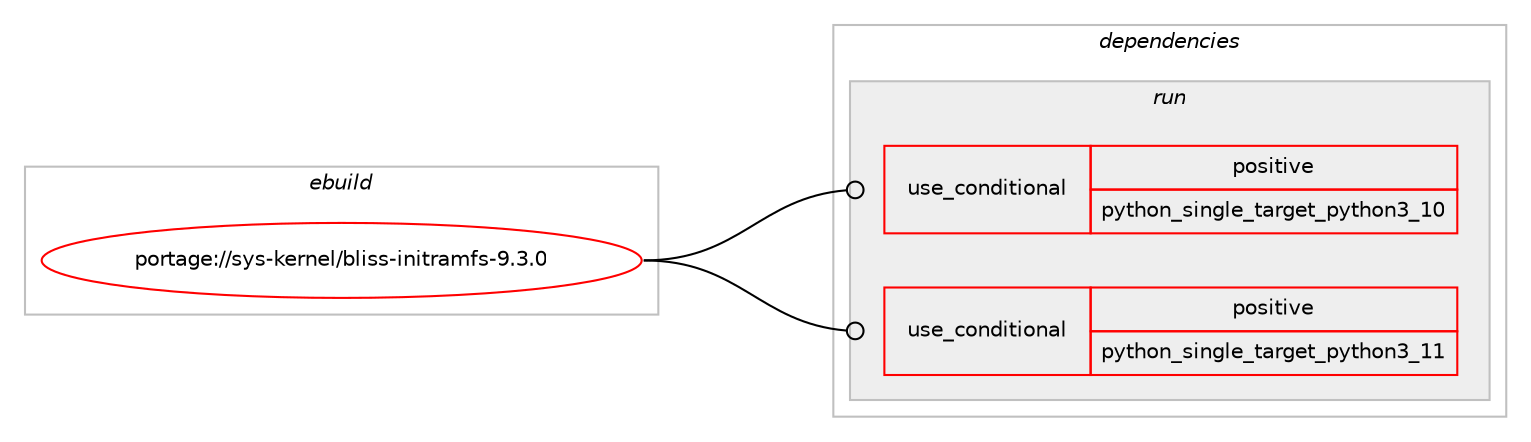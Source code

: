 digraph prolog {

# *************
# Graph options
# *************

newrank=true;
concentrate=true;
compound=true;
graph [rankdir=LR,fontname=Helvetica,fontsize=10,ranksep=1.5];#, ranksep=2.5, nodesep=0.2];
edge  [arrowhead=vee];
node  [fontname=Helvetica,fontsize=10];

# **********
# The ebuild
# **********

subgraph cluster_leftcol {
color=gray;
rank=same;
label=<<i>ebuild</i>>;
id [label="portage://sys-kernel/bliss-initramfs-9.3.0", color=red, width=4, href="../sys-kernel/bliss-initramfs-9.3.0.svg"];
}

# ****************
# The dependencies
# ****************

subgraph cluster_midcol {
color=gray;
label=<<i>dependencies</i>>;
subgraph cluster_compile {
fillcolor="#eeeeee";
style=filled;
label=<<i>compile</i>>;
}
subgraph cluster_compileandrun {
fillcolor="#eeeeee";
style=filled;
label=<<i>compile and run</i>>;
}
subgraph cluster_run {
fillcolor="#eeeeee";
style=filled;
label=<<i>run</i>>;
subgraph cond13977 {
dependency20539 [label=<<TABLE BORDER="0" CELLBORDER="1" CELLSPACING="0" CELLPADDING="4"><TR><TD ROWSPAN="3" CELLPADDING="10">use_conditional</TD></TR><TR><TD>positive</TD></TR><TR><TD>python_single_target_python3_10</TD></TR></TABLE>>, shape=none, color=red];
# *** BEGIN UNKNOWN DEPENDENCY TYPE (TODO) ***
# dependency20539 -> package_dependency(portage://sys-kernel/bliss-initramfs-9.3.0,run,no,dev-lang,python,none,[,,],[slot(3.10)],[])
# *** END UNKNOWN DEPENDENCY TYPE (TODO) ***

}
id:e -> dependency20539:w [weight=20,style="solid",arrowhead="odot"];
subgraph cond13978 {
dependency20540 [label=<<TABLE BORDER="0" CELLBORDER="1" CELLSPACING="0" CELLPADDING="4"><TR><TD ROWSPAN="3" CELLPADDING="10">use_conditional</TD></TR><TR><TD>positive</TD></TR><TR><TD>python_single_target_python3_11</TD></TR></TABLE>>, shape=none, color=red];
# *** BEGIN UNKNOWN DEPENDENCY TYPE (TODO) ***
# dependency20540 -> package_dependency(portage://sys-kernel/bliss-initramfs-9.3.0,run,no,dev-lang,python,none,[,,],[slot(3.11)],[])
# *** END UNKNOWN DEPENDENCY TYPE (TODO) ***

}
id:e -> dependency20540:w [weight=20,style="solid",arrowhead="odot"];
# *** BEGIN UNKNOWN DEPENDENCY TYPE (TODO) ***
# id -> package_dependency(portage://sys-kernel/bliss-initramfs-9.3.0,run,no,app-alternatives,cpio,none,[,,],[],[])
# *** END UNKNOWN DEPENDENCY TYPE (TODO) ***

# *** BEGIN UNKNOWN DEPENDENCY TYPE (TODO) ***
# id -> package_dependency(portage://sys-kernel/bliss-initramfs-9.3.0,run,no,virtual,udev,none,[,,],[],[])
# *** END UNKNOWN DEPENDENCY TYPE (TODO) ***

}
}

# **************
# The candidates
# **************

subgraph cluster_choices {
rank=same;
color=gray;
label=<<i>candidates</i>>;

}

}
